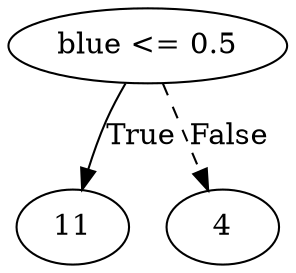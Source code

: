 digraph {
0 [label="blue <= 0.5"];
1 [label="11"];
0 -> 1 [label="True"];
2 [label="4"];
0 -> 2 [style="dashed", label="False"];

}